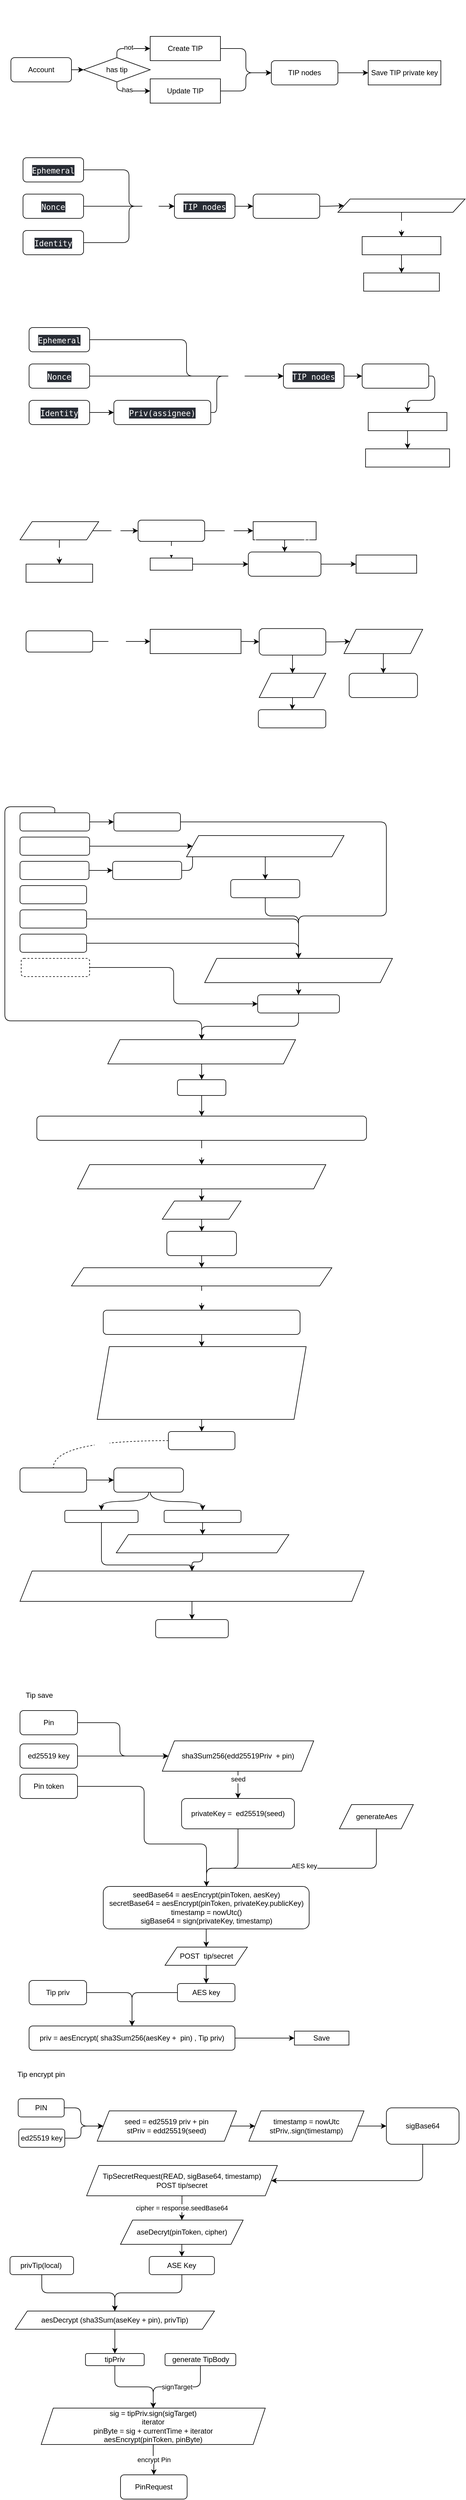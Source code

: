 <mxfile>
    <diagram id="bQjTlP890c97EMord8lK" name="Page-1">
        <mxGraphModel dx="1964" dy="1016" grid="1" gridSize="10" guides="1" tooltips="1" connect="1" arrows="1" fold="1" page="1" pageScale="1" pageWidth="827" pageHeight="1169" math="0" shadow="0">
            <root>
                <mxCell id="0"/>
                <mxCell id="1" parent="0"/>
                <mxCell id="85" value="&lt;pre style=&quot;background-color: rgb(40 , 44 , 52) ; font-family: &amp;#34;jetbrains mono&amp;#34; , monospace&quot;&gt;&lt;font style=&quot;font-size: 13px&quot;&gt;Ephemeral&lt;/font&gt;&lt;/pre&gt;" style="rounded=1;whiteSpace=wrap;html=1;fontSize=15;fontColor=#FFFFFF;" parent="1" vertex="1">
                    <mxGeometry x="60" y="580" width="100" height="40" as="geometry"/>
                </mxCell>
                <mxCell id="86" value="&lt;pre style=&quot;background-color: rgb(40 , 44 , 52) ; font-family: &amp;#34;jetbrains mono&amp;#34; , monospace&quot;&gt;&lt;font style=&quot;font-size: 13px&quot;&gt;Nonce&lt;/font&gt;&lt;/pre&gt;" style="rounded=1;whiteSpace=wrap;html=1;fontSize=15;fontColor=#FFFFFF;" parent="1" vertex="1">
                    <mxGeometry x="60" y="640" width="100" height="40" as="geometry"/>
                </mxCell>
                <mxCell id="107" style="edgeStyle=orthogonalEdgeStyle;html=1;entryX=0;entryY=0.5;entryDx=0;entryDy=0;fontSize=13;fontColor=#FFFFFF;" parent="1" source="87" target="104" edge="1">
                    <mxGeometry relative="1" as="geometry"/>
                </mxCell>
                <mxCell id="87" value="&lt;pre style=&quot;background-color: rgb(40 , 44 , 52) ; font-family: &amp;#34;jetbrains mono&amp;#34; , monospace&quot;&gt;&lt;font style=&quot;font-size: 13px&quot;&gt;Identity&lt;/font&gt;&lt;/pre&gt;" style="rounded=1;whiteSpace=wrap;html=1;fontSize=15;fontColor=#FFFFFF;" parent="1" vertex="1">
                    <mxGeometry x="60" y="700" width="100" height="40" as="geometry"/>
                </mxCell>
                <mxCell id="88" value="&lt;pre style=&quot;background-color: rgb(40 , 44 , 52) ; font-family: &amp;#34;jetbrains mono&amp;#34; , monospace&quot;&gt;&lt;span style=&quot;font-size: 13px&quot;&gt;TIP nodes&lt;/span&gt;&lt;/pre&gt;" style="rounded=1;whiteSpace=wrap;html=1;fontSize=15;fontColor=#FFFFFF;" parent="1" vertex="1">
                    <mxGeometry x="480" y="640" width="100" height="40" as="geometry"/>
                </mxCell>
                <mxCell id="89" style="edgeStyle=orthogonalEdgeStyle;html=1;entryX=0;entryY=0.5;entryDx=0;entryDy=0;fontSize=13;fontColor=#FFFFFF;" parent="1" source="85" target="88" edge="1">
                    <mxGeometry relative="1" as="geometry"/>
                </mxCell>
                <mxCell id="90" style="edgeStyle=orthogonalEdgeStyle;html=1;exitX=1;exitY=0.5;exitDx=0;exitDy=0;fontSize=13;fontColor=#FFFFFF;entryX=0;entryY=0.5;entryDx=0;entryDy=0;" parent="1" source="86" target="88" edge="1">
                    <mxGeometry relative="1" as="geometry">
                        <mxPoint x="190" y="410" as="targetPoint"/>
                    </mxGeometry>
                </mxCell>
                <mxCell id="93" value="Priv Key(TIP)" style="rounded=1;whiteSpace=wrap;html=1;fontSize=13;fontColor=#FFFFFF;" parent="1" vertex="1">
                    <mxGeometry x="610" y="640" width="110" height="40" as="geometry"/>
                </mxCell>
                <mxCell id="94" style="edgeStyle=orthogonalEdgeStyle;html=1;entryX=0;entryY=0.5;entryDx=0;entryDy=0;fontSize=13;fontColor=#FFFFFF;" parent="1" source="88" target="93" edge="1">
                    <mxGeometry relative="1" as="geometry"/>
                </mxCell>
                <mxCell id="96" style="edgeStyle=orthogonalEdgeStyle;html=1;exitX=1;exitY=0.5;exitDx=0;exitDy=0;fontSize=13;fontColor=#FFFFFF;" parent="1" source="93" target="97" edge="1">
                    <mxGeometry relative="1" as="geometry">
                        <mxPoint x="760" y="659.065" as="targetPoint"/>
                    </mxGeometry>
                </mxCell>
                <mxCell id="97" value="Save" style="rounded=0;whiteSpace=wrap;html=1;fontSize=13;fontColor=#FFFFFF;" parent="1" vertex="1">
                    <mxGeometry x="620" y="720" width="130" height="30" as="geometry"/>
                </mxCell>
                <mxCell id="100" value="Replace pin&amp;nbsp;" style="rounded=0;whiteSpace=wrap;html=1;fontSize=13;fontColor=#FFFFFF;" parent="1" vertex="1">
                    <mxGeometry x="615.63" y="780" width="138.75" height="30" as="geometry"/>
                </mxCell>
                <mxCell id="101" style="edgeStyle=orthogonalEdgeStyle;html=1;entryX=0.5;entryY=0;entryDx=0;entryDy=0;fontSize=13;fontColor=#FFFFFF;" parent="1" source="97" target="100" edge="1">
                    <mxGeometry relative="1" as="geometry"/>
                </mxCell>
                <mxCell id="3" value="&lt;p class=&quot;p1&quot; style=&quot;margin: 0px ; font-stretch: normal ; font-size: 14px ; line-height: normal ; font-family: &amp;#34;helvetica neue&amp;#34;&quot;&gt;&lt;b&gt;&lt;font color=&quot;#ffffff&quot;&gt;Outline&lt;/font&gt;&lt;/b&gt;&lt;/p&gt;" style="text;html=1;strokeColor=none;fillColor=none;align=center;verticalAlign=middle;whiteSpace=wrap;rounded=0;" parent="1" vertex="1">
                    <mxGeometry x="30" y="40" width="60" height="30" as="geometry"/>
                </mxCell>
                <mxCell id="26" value="" style="group" parent="1" vertex="1" connectable="0">
                    <mxGeometry x="30" y="100" width="710" height="110" as="geometry"/>
                </mxCell>
                <mxCell id="22" value="" style="group" parent="26" vertex="1" connectable="0">
                    <mxGeometry width="540" height="110" as="geometry"/>
                </mxCell>
                <mxCell id="5" value="has tip" style="rhombus;whiteSpace=wrap;html=1;" parent="22" vertex="1">
                    <mxGeometry x="120" y="35" width="110" height="40" as="geometry"/>
                </mxCell>
                <mxCell id="21" style="edgeStyle=orthogonalEdgeStyle;html=1;entryX=0;entryY=0.5;entryDx=0;entryDy=0;" parent="22" source="17" target="5" edge="1">
                    <mxGeometry relative="1" as="geometry"/>
                </mxCell>
                <mxCell id="17" value="Account" style="rounded=1;whiteSpace=wrap;html=1;" parent="22" vertex="1">
                    <mxGeometry y="35" width="100" height="40" as="geometry"/>
                </mxCell>
                <mxCell id="18" value="" style="group" parent="22" vertex="1" connectable="0">
                    <mxGeometry x="230" width="310" height="110" as="geometry"/>
                </mxCell>
                <mxCell id="6" value="Create TIP" style="rounded=0;whiteSpace=wrap;html=1;" parent="18" vertex="1">
                    <mxGeometry width="116" height="40" as="geometry"/>
                </mxCell>
                <mxCell id="19" value="" style="group" parent="18" vertex="1" connectable="0">
                    <mxGeometry y="40" width="310" height="70" as="geometry"/>
                </mxCell>
                <mxCell id="8" value="Update TIP" style="rounded=0;whiteSpace=wrap;html=1;" parent="19" vertex="1">
                    <mxGeometry y="30" width="116" height="40" as="geometry"/>
                </mxCell>
                <mxCell id="13" value="TIP nodes" style="rounded=1;whiteSpace=wrap;html=1;" parent="19" vertex="1">
                    <mxGeometry x="200" width="110" height="40" as="geometry"/>
                </mxCell>
                <mxCell id="14" style="edgeStyle=orthogonalEdgeStyle;html=1;exitX=1;exitY=0.5;exitDx=0;exitDy=0;entryX=0;entryY=0.5;entryDx=0;entryDy=0;" parent="19" source="8" target="13" edge="1">
                    <mxGeometry relative="1" as="geometry"/>
                </mxCell>
                <mxCell id="15" style="edgeStyle=orthogonalEdgeStyle;html=1;entryX=0;entryY=0.5;entryDx=0;entryDy=0;" parent="18" source="6" target="13" edge="1">
                    <mxGeometry relative="1" as="geometry"/>
                </mxCell>
                <mxCell id="9" style="edgeStyle=orthogonalEdgeStyle;html=1;exitX=0.5;exitY=0;exitDx=0;exitDy=0;entryX=0;entryY=0.5;entryDx=0;entryDy=0;" parent="22" source="5" target="6" edge="1">
                    <mxGeometry relative="1" as="geometry"/>
                </mxCell>
                <mxCell id="11" value="not" style="edgeLabel;html=1;align=center;verticalAlign=middle;resizable=0;points=[];" parent="9" vertex="1" connectable="0">
                    <mxGeometry x="-0.245" y="2" relative="1" as="geometry">
                        <mxPoint x="7" as="offset"/>
                    </mxGeometry>
                </mxCell>
                <mxCell id="10" style="edgeStyle=orthogonalEdgeStyle;html=1;exitX=0.5;exitY=1;exitDx=0;exitDy=0;entryX=0;entryY=0.5;entryDx=0;entryDy=0;" parent="22" source="5" target="8" edge="1">
                    <mxGeometry relative="1" as="geometry"/>
                </mxCell>
                <mxCell id="12" value="has" style="edgeLabel;html=1;align=center;verticalAlign=middle;resizable=0;points=[];" parent="10" vertex="1" connectable="0">
                    <mxGeometry x="-0.085" y="2" relative="1" as="geometry">
                        <mxPoint as="offset"/>
                    </mxGeometry>
                </mxCell>
                <mxCell id="24" value="Save TIP private key" style="rounded=0;whiteSpace=wrap;html=1;" parent="26" vertex="1">
                    <mxGeometry x="590" y="40" width="120" height="40" as="geometry"/>
                </mxCell>
                <mxCell id="25" style="edgeStyle=orthogonalEdgeStyle;html=1;exitX=1;exitY=0.5;exitDx=0;exitDy=0;entryX=0;entryY=0.5;entryDx=0;entryDy=0;" parent="26" source="13" target="24" edge="1">
                    <mxGeometry relative="1" as="geometry"/>
                </mxCell>
                <mxCell id="84" value="" style="group" parent="1" vertex="1" connectable="0">
                    <mxGeometry x="30" y="250" width="750" height="270" as="geometry"/>
                </mxCell>
                <mxCell id="28" value="&lt;p class=&quot;p1&quot; style=&quot;margin: 0px ; font-stretch: normal ; font-size: 14px ; line-height: normal ; font-family: &amp;#34;helvetica neue&amp;#34;&quot;&gt;&lt;b&gt;&lt;font color=&quot;#ffffff&quot;&gt;Create&lt;/font&gt;&lt;/b&gt;&lt;/p&gt;" style="text;html=1;strokeColor=none;fillColor=none;align=center;verticalAlign=middle;whiteSpace=wrap;rounded=0;" parent="84" vertex="1">
                    <mxGeometry width="60" height="30" as="geometry"/>
                </mxCell>
                <mxCell id="48" value="&lt;pre style=&quot;background-color: rgb(40 , 44 , 52) ; font-family: &amp;#34;jetbrains mono&amp;#34; , monospace&quot;&gt;&lt;font style=&quot;font-size: 13px&quot;&gt;Ephemeral&lt;/font&gt;&lt;/pre&gt;" style="rounded=1;whiteSpace=wrap;html=1;fontSize=15;fontColor=#FFFFFF;" parent="84" vertex="1">
                    <mxGeometry x="20" y="50" width="100" height="40" as="geometry"/>
                </mxCell>
                <mxCell id="49" value="&lt;pre style=&quot;background-color: rgb(40 , 44 , 52) ; font-family: &amp;#34;jetbrains mono&amp;#34; , monospace&quot;&gt;&lt;font style=&quot;font-size: 13px&quot;&gt;Nonce&lt;/font&gt;&lt;/pre&gt;" style="rounded=1;whiteSpace=wrap;html=1;fontSize=15;fontColor=#FFFFFF;" parent="84" vertex="1">
                    <mxGeometry x="20" y="110" width="100" height="40" as="geometry"/>
                </mxCell>
                <mxCell id="50" value="&lt;pre style=&quot;background-color: rgb(40 , 44 , 52) ; font-family: &amp;#34;jetbrains mono&amp;#34; , monospace&quot;&gt;&lt;font style=&quot;font-size: 13px&quot;&gt;Identity&lt;/font&gt;&lt;/pre&gt;" style="rounded=1;whiteSpace=wrap;html=1;fontSize=15;fontColor=#FFFFFF;" parent="84" vertex="1">
                    <mxGeometry x="20" y="170" width="100" height="40" as="geometry"/>
                </mxCell>
                <mxCell id="68" value="&lt;pre style=&quot;background-color: rgb(40 , 44 , 52) ; font-family: &amp;#34;jetbrains mono&amp;#34; , monospace&quot;&gt;&lt;span style=&quot;font-size: 13px&quot;&gt;TIP nodes&lt;/span&gt;&lt;/pre&gt;" style="rounded=1;whiteSpace=wrap;html=1;fontSize=15;fontColor=#FFFFFF;" parent="84" vertex="1">
                    <mxGeometry x="270" y="110" width="100" height="40" as="geometry"/>
                </mxCell>
                <mxCell id="69" style="edgeStyle=orthogonalEdgeStyle;html=1;entryX=0;entryY=0.5;entryDx=0;entryDy=0;fontSize=13;fontColor=#FFFFFF;" parent="84" source="48" target="68" edge="1">
                    <mxGeometry relative="1" as="geometry"/>
                </mxCell>
                <mxCell id="70" style="edgeStyle=orthogonalEdgeStyle;html=1;exitX=1;exitY=0.5;exitDx=0;exitDy=0;fontSize=13;fontColor=#FFFFFF;entryX=0;entryY=0.5;entryDx=0;entryDy=0;" parent="84" source="49" target="68" edge="1">
                    <mxGeometry relative="1" as="geometry">
                        <mxPoint x="180" y="130" as="targetPoint"/>
                    </mxGeometry>
                </mxCell>
                <mxCell id="71" style="edgeStyle=orthogonalEdgeStyle;html=1;exitX=1;exitY=0.5;exitDx=0;exitDy=0;entryX=0;entryY=0.5;entryDx=0;entryDy=0;fontSize=13;fontColor=#FFFFFF;" parent="84" source="50" target="68" edge="1">
                    <mxGeometry relative="1" as="geometry"/>
                </mxCell>
                <mxCell id="72" value="Sign" style="edgeLabel;html=1;align=center;verticalAlign=middle;resizable=0;points=[];fontSize=13;fontColor=#FFFFFF;" parent="71" vertex="1" connectable="0">
                    <mxGeometry x="0.55" y="1" relative="1" as="geometry">
                        <mxPoint x="7" as="offset"/>
                    </mxGeometry>
                </mxCell>
                <mxCell id="73" value="Priv Key(TIP)" style="rounded=1;whiteSpace=wrap;html=1;fontSize=13;fontColor=#FFFFFF;" parent="84" vertex="1">
                    <mxGeometry x="400" y="110" width="110" height="40" as="geometry"/>
                </mxCell>
                <mxCell id="74" style="edgeStyle=orthogonalEdgeStyle;html=1;entryX=0;entryY=0.5;entryDx=0;entryDy=0;fontSize=13;fontColor=#FFFFFF;" parent="84" source="68" target="73" edge="1">
                    <mxGeometry relative="1" as="geometry"/>
                </mxCell>
                <mxCell id="75" value="&lt;p class=&quot;p1&quot; style=&quot;margin: 0px ; font-stretch: normal ; font-size: 14px ; line-height: normal ; font-family: &amp;#34;helvetica neue&amp;#34;&quot;&gt;Compare with local&lt;/p&gt;" style="shape=parallelogram;perimeter=parallelogramPerimeter;whiteSpace=wrap;html=1;fixedSize=1;fontSize=13;fontColor=#FFFFFF;" parent="84" vertex="1">
                    <mxGeometry x="540" y="118.13" width="210" height="21.87" as="geometry"/>
                </mxCell>
                <mxCell id="76" style="edgeStyle=orthogonalEdgeStyle;html=1;exitX=1;exitY=0.5;exitDx=0;exitDy=0;entryX=0;entryY=0.5;entryDx=0;entryDy=0;fontSize=13;fontColor=#FFFFFF;" parent="84" source="73" target="75" edge="1">
                    <mxGeometry relative="1" as="geometry"/>
                </mxCell>
                <mxCell id="78" value="Save" style="rounded=0;whiteSpace=wrap;html=1;fontSize=13;fontColor=#FFFFFF;" parent="84" vertex="1">
                    <mxGeometry x="580" y="180" width="130" height="30" as="geometry"/>
                </mxCell>
                <mxCell id="80" style="edgeStyle=orthogonalEdgeStyle;html=1;entryX=0.5;entryY=0;entryDx=0;entryDy=0;fontSize=13;fontColor=#FFFFFF;" parent="84" source="75" target="78" edge="1">
                    <mxGeometry relative="1" as="geometry"/>
                </mxCell>
                <mxCell id="83" value="Same" style="edgeLabel;html=1;align=center;verticalAlign=middle;resizable=0;points=[];fontSize=13;fontColor=#FFFFFF;" parent="80" vertex="1" connectable="0">
                    <mxGeometry x="0.017" y="3" relative="1" as="geometry">
                        <mxPoint x="-3" as="offset"/>
                    </mxGeometry>
                </mxCell>
                <mxCell id="81" value="Replace old pin&amp;nbsp;" style="rounded=0;whiteSpace=wrap;html=1;fontSize=13;fontColor=#FFFFFF;" parent="84" vertex="1">
                    <mxGeometry x="582.5" y="240" width="125" height="30" as="geometry"/>
                </mxCell>
                <mxCell id="82" style="edgeStyle=orthogonalEdgeStyle;html=1;entryX=0.5;entryY=0;entryDx=0;entryDy=0;fontSize=13;fontColor=#FFFFFF;" parent="84" source="78" target="81" edge="1">
                    <mxGeometry relative="1" as="geometry"/>
                </mxCell>
                <mxCell id="102" value="&lt;p class=&quot;p1&quot; style=&quot;margin: 0px ; font-stretch: normal ; font-size: 14px ; line-height: normal ; font-family: &amp;#34;helvetica neue&amp;#34;&quot;&gt;&lt;b&gt;&lt;font color=&quot;#ffffff&quot;&gt;Update&lt;/font&gt;&lt;/b&gt;&lt;/p&gt;" style="text;html=1;strokeColor=none;fillColor=none;align=center;verticalAlign=middle;whiteSpace=wrap;rounded=0;" parent="1" vertex="1">
                    <mxGeometry x="30" y="520" width="60" height="30" as="geometry"/>
                </mxCell>
                <mxCell id="108" style="edgeStyle=orthogonalEdgeStyle;html=1;exitX=1;exitY=0.5;exitDx=0;exitDy=0;fontSize=13;fontColor=#FFFFFF;entryX=0;entryY=0.5;entryDx=0;entryDy=0;" parent="1" source="104" target="88" edge="1">
                    <mxGeometry relative="1" as="geometry">
                        <mxPoint x="376" y="720" as="sourcePoint"/>
                        <mxPoint x="480" y="670" as="targetPoint"/>
                        <Array as="points">
                            <mxPoint x="370" y="720"/>
                            <mxPoint x="370" y="660"/>
                        </Array>
                    </mxGeometry>
                </mxCell>
                <mxCell id="111" value="Sign" style="edgeLabel;html=1;align=center;verticalAlign=middle;resizable=0;points=[];fontSize=13;fontColor=#FFFFFF;" parent="108" vertex="1" connectable="0">
                    <mxGeometry x="0.009" y="-1" relative="1" as="geometry">
                        <mxPoint x="11" y="-2" as="offset"/>
                    </mxGeometry>
                </mxCell>
                <mxCell id="104" value="&lt;pre style=&quot;background-color: rgb(40 , 44 , 52) ; font-family: &amp;#34;jetbrains mono&amp;#34; , monospace&quot;&gt;&lt;font style=&quot;font-size: 13px&quot;&gt;Priv(assignee)&lt;/font&gt;&lt;/pre&gt;" style="rounded=1;whiteSpace=wrap;html=1;fontSize=15;fontColor=#FFFFFF;" parent="1" vertex="1">
                    <mxGeometry x="200" y="700" width="160" height="40" as="geometry"/>
                </mxCell>
                <mxCell id="115" value="&lt;p class=&quot;p1&quot; style=&quot;margin: 0px ; font-stretch: normal ; font-size: 14px ; line-height: normal ; font-family: &amp;#34;helvetica neue&amp;#34;&quot;&gt;&lt;b&gt;&lt;font color=&quot;#ffffff&quot;&gt;Ephemeral&lt;/font&gt;&lt;/b&gt;&lt;/p&gt;" style="text;html=1;strokeColor=none;fillColor=none;align=center;verticalAlign=middle;whiteSpace=wrap;rounded=0;" parent="1" vertex="1">
                    <mxGeometry x="30" y="830" width="60" height="30" as="geometry"/>
                </mxCell>
                <mxCell id="135" value="&lt;p class=&quot;p1&quot; style=&quot;margin: 0px ; font-stretch: normal ; font-size: 14px ; line-height: normal ; font-family: &amp;#34;helvetica neue&amp;#34;&quot;&gt;&lt;b&gt;&lt;font color=&quot;#ffffff&quot;&gt;Identity&lt;/font&gt;&lt;/b&gt;&lt;/p&gt;" style="text;html=1;strokeColor=none;fillColor=none;align=center;verticalAlign=middle;whiteSpace=wrap;rounded=0;" parent="1" vertex="1">
                    <mxGeometry x="30" y="1030" width="60" height="30" as="geometry"/>
                </mxCell>
                <mxCell id="138" style="edgeStyle=orthogonalEdgeStyle;html=1;exitX=1;exitY=0.5;exitDx=0;exitDy=0;fontSize=13;fontColor=#FFFFFF;entryX=0;entryY=0.5;entryDx=0;entryDy=0;" parent="1" source="136" target="140" edge="1">
                    <mxGeometry relative="1" as="geometry">
                        <mxPoint x="230" y="1098" as="targetPoint"/>
                        <Array as="points">
                            <mxPoint x="250" y="1098"/>
                        </Array>
                    </mxGeometry>
                </mxCell>
                <mxCell id="141" value="seed" style="edgeLabel;html=1;align=center;verticalAlign=middle;resizable=0;points=[];fontSize=13;fontColor=#FFFFFF;" parent="138" vertex="1" connectable="0">
                    <mxGeometry x="-0.155" y="-3" relative="1" as="geometry">
                        <mxPoint as="offset"/>
                    </mxGeometry>
                </mxCell>
                <mxCell id="136" value="GET tip/identity" style="rounded=1;whiteSpace=wrap;html=1;fontSize=13;fontColor=#FFFFFF;" parent="1" vertex="1">
                    <mxGeometry x="55" y="1080" width="110" height="35" as="geometry"/>
                </mxCell>
                <mxCell id="137" value="" style="group" parent="1" vertex="1" connectable="0">
                    <mxGeometry x="45" y="897.5" width="655" height="102.5" as="geometry"/>
                </mxCell>
                <mxCell id="116" value="read local" style="shape=parallelogram;perimeter=parallelogramPerimeter;whiteSpace=wrap;html=1;fixedSize=1;fontSize=13;fontColor=#FFFFFF;" parent="137" vertex="1">
                    <mxGeometry y="2.5" width="130" height="30" as="geometry"/>
                </mxCell>
                <mxCell id="118" value="return" style="rounded=0;whiteSpace=wrap;html=1;fontSize=13;fontColor=#FFFFFF;" parent="137" vertex="1">
                    <mxGeometry x="10" y="72.5" width="110" height="30" as="geometry"/>
                </mxCell>
                <mxCell id="117" value="has" style="edgeStyle=orthogonalEdgeStyle;html=1;exitX=0.5;exitY=1;exitDx=0;exitDy=0;fontSize=13;fontColor=#FFFFFF;entryX=0.5;entryY=0;entryDx=0;entryDy=0;" parent="137" source="116" target="118" edge="1">
                    <mxGeometry relative="1" as="geometry">
                        <mxPoint x="65" y="62.5" as="targetPoint"/>
                        <Array as="points">
                            <mxPoint x="65" y="52.5"/>
                            <mxPoint x="65" y="52.5"/>
                        </Array>
                    </mxGeometry>
                </mxCell>
                <mxCell id="120" value="GET tip/epgermerals" style="rounded=1;whiteSpace=wrap;html=1;fontSize=13;fontColor=#FFFFFF;" parent="137" vertex="1">
                    <mxGeometry x="195" width="110" height="35" as="geometry"/>
                </mxCell>
                <mxCell id="119" value="no" style="edgeStyle=orthogonalEdgeStyle;html=1;exitX=1;exitY=0.5;exitDx=0;exitDy=0;fontSize=13;fontColor=#FFFFFF;entryX=0;entryY=0.5;entryDx=0;entryDy=0;" parent="137" source="116" target="120" edge="1">
                    <mxGeometry relative="1" as="geometry">
                        <mxPoint x="175" y="17.5" as="targetPoint"/>
                    </mxGeometry>
                </mxCell>
                <mxCell id="122" value="first" style="rounded=0;whiteSpace=wrap;html=1;fontSize=13;fontColor=#FFFFFF;" parent="137" vertex="1">
                    <mxGeometry x="215" y="62.5" width="70" height="20" as="geometry"/>
                </mxCell>
                <mxCell id="123" value="has" style="edgeStyle=orthogonalEdgeStyle;html=1;exitX=0.5;exitY=1;exitDx=0;exitDy=0;entryX=0.5;entryY=0;entryDx=0;entryDy=0;fontSize=13;fontColor=#FFFFFF;" parent="137" source="120" target="122" edge="1">
                    <mxGeometry relative="1" as="geometry"/>
                </mxCell>
                <mxCell id="124" value="POST&lt;br&gt;tip/ephemeral" style="rounded=1;whiteSpace=wrap;html=1;fontSize=13;fontColor=#FFFFFF;" parent="137" vertex="1">
                    <mxGeometry x="377" y="52.5" width="120" height="40" as="geometry"/>
                </mxCell>
                <mxCell id="127" style="edgeStyle=orthogonalEdgeStyle;html=1;fontSize=13;fontColor=#FFFFFF;" parent="137" source="122" target="124" edge="1">
                    <mxGeometry relative="1" as="geometry"/>
                </mxCell>
                <mxCell id="130" style="edgeStyle=orthogonalEdgeStyle;html=1;entryX=0.5;entryY=0;entryDx=0;entryDy=0;fontSize=13;fontColor=#FFFFFF;" parent="137" source="129" target="124" edge="1">
                    <mxGeometry relative="1" as="geometry"/>
                </mxCell>
                <mxCell id="129" value="random 32 bytes&lt;br&gt;pin token encrypt" style="rounded=0;whiteSpace=wrap;html=1;fontSize=13;fontColor=#FFFFFF;" parent="137" vertex="1">
                    <mxGeometry x="385" y="2.5" width="104" height="30" as="geometry"/>
                </mxCell>
                <mxCell id="128" value="no" style="edgeStyle=orthogonalEdgeStyle;html=1;fontSize=13;fontColor=#FFFFFF;entryX=0;entryY=0.5;entryDx=0;entryDy=0;" parent="137" source="120" target="129" edge="1">
                    <mxGeometry relative="1" as="geometry">
                        <mxPoint x="365" y="17.5" as="targetPoint"/>
                    </mxGeometry>
                </mxCell>
                <mxCell id="132" value="Save" style="rounded=0;whiteSpace=wrap;html=1;fontSize=13;fontColor=#FFFFFF;" parent="137" vertex="1">
                    <mxGeometry x="555" y="57.5" width="100" height="30" as="geometry"/>
                </mxCell>
                <mxCell id="131" style="edgeStyle=orthogonalEdgeStyle;html=1;fontSize=13;fontColor=#FFFFFF;entryX=0;entryY=0.5;entryDx=0;entryDy=0;" parent="137" source="124" target="132" edge="1">
                    <mxGeometry relative="1" as="geometry">
                        <mxPoint x="545" y="72.5" as="targetPoint"/>
                    </mxGeometry>
                </mxCell>
                <mxCell id="143" style="edgeStyle=orthogonalEdgeStyle;html=1;fontSize=13;fontColor=#FFFFFF;entryX=0;entryY=0.5;entryDx=0;entryDy=0;" parent="1" source="140" target="144" edge="1">
                    <mxGeometry relative="1" as="geometry">
                        <mxPoint x="430" y="1097.5" as="targetPoint"/>
                    </mxGeometry>
                </mxCell>
                <mxCell id="140" value="PIN token ase decrypt" style="whiteSpace=wrap;html=1;fontSize=13;fontColor=#FFFFFF;" parent="1" vertex="1">
                    <mxGeometry x="260" y="1077.5" width="150" height="40" as="geometry"/>
                </mxCell>
                <mxCell id="147" style="edgeStyle=orthogonalEdgeStyle;html=1;entryX=0;entryY=0.5;entryDx=0;entryDy=0;fontSize=13;fontColor=#FFFFFF;" parent="1" source="144" target="146" edge="1">
                    <mxGeometry relative="1" as="geometry"/>
                </mxCell>
                <mxCell id="152" style="edgeStyle=orthogonalEdgeStyle;html=1;entryX=0.5;entryY=0;entryDx=0;entryDy=0;fontSize=13;fontColor=#FFFFFF;" parent="1" source="144" target="151" edge="1">
                    <mxGeometry relative="1" as="geometry"/>
                </mxCell>
                <mxCell id="144" value="identity plain" style="rounded=1;whiteSpace=wrap;html=1;fontSize=13;fontColor=#FFFFFF;" parent="1" vertex="1">
                    <mxGeometry x="440" y="1076.25" width="110" height="43.75" as="geometry"/>
                </mxCell>
                <mxCell id="150" style="edgeStyle=orthogonalEdgeStyle;html=1;fontSize=13;fontColor=#FFFFFF;" parent="1" source="146" target="149" edge="1">
                    <mxGeometry relative="1" as="geometry"/>
                </mxCell>
                <mxCell id="146" value="argon2 Hash&amp;nbsp;&lt;br&gt;with pin" style="shape=parallelogram;perimeter=parallelogramPerimeter;whiteSpace=wrap;html=1;fixedSize=1;fontSize=13;fontColor=#FFFFFF;" parent="1" vertex="1">
                    <mxGeometry x="580" y="1077.5" width="130" height="40" as="geometry"/>
                </mxCell>
                <mxCell id="149" value="Identity Priv" style="rounded=1;whiteSpace=wrap;html=1;fontSize=13;fontColor=#FFFFFF;" parent="1" vertex="1">
                    <mxGeometry x="588.59" y="1150" width="112.81" height="40" as="geometry"/>
                </mxCell>
                <mxCell id="154" style="edgeStyle=orthogonalEdgeStyle;html=1;exitX=0.5;exitY=1;exitDx=0;exitDy=0;entryX=0.5;entryY=0;entryDx=0;entryDy=0;fontSize=13;fontColor=#FFFFFF;" parent="1" source="151" target="153" edge="1">
                    <mxGeometry relative="1" as="geometry"/>
                </mxCell>
                <mxCell id="151" value="sha3sum256" style="shape=parallelogram;perimeter=parallelogramPerimeter;whiteSpace=wrap;html=1;fixedSize=1;fontSize=13;fontColor=#FFFFFF;" parent="1" vertex="1">
                    <mxGeometry x="440" y="1150" width="110" height="40" as="geometry"/>
                </mxCell>
                <mxCell id="153" value="Watcher" style="rounded=1;whiteSpace=wrap;html=1;fontSize=13;fontColor=#FFFFFF;" parent="1" vertex="1">
                    <mxGeometry x="438.59" y="1210" width="111.41" height="30" as="geometry"/>
                </mxCell>
                <mxCell id="155" value="&lt;p class=&quot;p1&quot; style=&quot;margin: 0px ; font-stretch: normal ; font-size: 14px ; line-height: normal ; font-family: &amp;#34;helvetica neue&amp;#34;&quot;&gt;&lt;b&gt;&lt;font color=&quot;#ffffff&quot;&gt;Node sign&lt;/font&gt;&lt;/b&gt;&lt;/p&gt;" style="text;html=1;strokeColor=none;fillColor=none;align=center;verticalAlign=middle;whiteSpace=wrap;rounded=0;" parent="1" vertex="1">
                    <mxGeometry x="30" y="1270" width="100" height="40" as="geometry"/>
                </mxCell>
                <mxCell id="162" style="edgeStyle=orthogonalEdgeStyle;html=1;fontSize=13;fontColor=#FFFFFF;" parent="1" source="156" target="161" edge="1">
                    <mxGeometry relative="1" as="geometry"/>
                </mxCell>
                <mxCell id="184" style="edgeStyle=orthogonalEdgeStyle;html=1;exitX=0.5;exitY=0;exitDx=0;exitDy=0;entryX=0.5;entryY=0;entryDx=0;entryDy=0;fontSize=13;fontColor=#FFFFFF;" parent="1" source="156" target="185" edge="1">
                    <mxGeometry relative="1" as="geometry">
                        <Array as="points">
                            <mxPoint x="103" y="1370"/>
                            <mxPoint x="20" y="1370"/>
                            <mxPoint x="20" y="1723"/>
                            <mxPoint x="345" y="1723"/>
                        </Array>
                    </mxGeometry>
                </mxCell>
                <mxCell id="156" value="identity Priv" style="rounded=1;whiteSpace=wrap;html=1;fontSize=13;fontColor=#FFFFFF;" parent="1" vertex="1">
                    <mxGeometry x="45" y="1380" width="115" height="30" as="geometry"/>
                </mxCell>
                <mxCell id="170" style="edgeStyle=orthogonalEdgeStyle;html=1;exitX=1;exitY=0.5;exitDx=0;exitDy=0;fontSize=13;fontColor=#FFFFFF;entryX=0;entryY=0.5;entryDx=0;entryDy=0;" parent="1" source="157" target="172" edge="1">
                    <mxGeometry relative="1" as="geometry">
                        <mxPoint x="330" y="1435" as="targetPoint"/>
                    </mxGeometry>
                </mxCell>
                <mxCell id="157" value="ephemeral" style="rounded=1;whiteSpace=wrap;html=1;fontSize=13;fontColor=#FFFFFF;" parent="1" vertex="1">
                    <mxGeometry x="45" y="1420" width="115" height="30" as="geometry"/>
                </mxCell>
                <mxCell id="158" value="watcher" style="rounded=1;whiteSpace=wrap;html=1;fontSize=13;fontColor=#FFFFFF;" parent="1" vertex="1">
                    <mxGeometry x="45" y="1500" width="110" height="30" as="geometry"/>
                </mxCell>
                <mxCell id="179" style="edgeStyle=orthogonalEdgeStyle;html=1;exitX=1;exitY=0.5;exitDx=0;exitDy=0;fontSize=13;fontColor=#FFFFFF;entryX=0.5;entryY=0;entryDx=0;entryDy=0;" parent="1" source="159" target="177" edge="1">
                    <mxGeometry relative="1" as="geometry">
                        <mxPoint x="500" y="1580" as="targetPoint"/>
                    </mxGeometry>
                </mxCell>
                <mxCell id="159" value="nonce" style="rounded=1;whiteSpace=wrap;html=1;fontSize=13;fontColor=#FFFFFF;" parent="1" vertex="1">
                    <mxGeometry x="45" y="1540" width="110" height="30" as="geometry"/>
                </mxCell>
                <mxCell id="180" style="edgeStyle=orthogonalEdgeStyle;html=1;entryX=0.5;entryY=0;entryDx=0;entryDy=0;fontSize=13;fontColor=#FFFFFF;" parent="1" source="160" target="177" edge="1">
                    <mxGeometry relative="1" as="geometry"/>
                </mxCell>
                <mxCell id="160" value="grace" style="rounded=1;whiteSpace=wrap;html=1;fontSize=13;fontColor=#FFFFFF;" parent="1" vertex="1">
                    <mxGeometry x="45" y="1580" width="110" height="30" as="geometry"/>
                </mxCell>
                <mxCell id="176" style="edgeStyle=orthogonalEdgeStyle;html=1;exitX=1;exitY=0.5;exitDx=0;exitDy=0;fontSize=13;fontColor=#FFFFFF;entryX=0.5;entryY=0;entryDx=0;entryDy=0;" parent="1" source="161" target="177" edge="1">
                    <mxGeometry relative="1" as="geometry">
                        <mxPoint x="630" y="1570" as="targetPoint"/>
                        <Array as="points">
                            <mxPoint x="650" y="1395"/>
                            <mxPoint x="650" y="1550"/>
                            <mxPoint x="505" y="1550"/>
                        </Array>
                    </mxGeometry>
                </mxCell>
                <mxCell id="161" value="identity Pub key" style="rounded=1;whiteSpace=wrap;html=1;fontSize=13;fontColor=#FFFFFF;" parent="1" vertex="1">
                    <mxGeometry x="200" y="1380" width="110" height="30" as="geometry"/>
                </mxCell>
                <mxCell id="168" style="edgeStyle=orthogonalEdgeStyle;html=1;entryX=0;entryY=0.5;entryDx=0;entryDy=0;fontSize=13;fontColor=#FFFFFF;" parent="1" source="163" target="167" edge="1">
                    <mxGeometry relative="1" as="geometry"/>
                </mxCell>
                <mxCell id="163" value="node" style="rounded=1;whiteSpace=wrap;html=1;fontSize=13;fontColor=#FFFFFF;" parent="1" vertex="1">
                    <mxGeometry x="45" y="1460" width="114" height="30" as="geometry"/>
                </mxCell>
                <mxCell id="173" style="edgeStyle=orthogonalEdgeStyle;html=1;exitX=1;exitY=0.5;exitDx=0;exitDy=0;entryX=0;entryY=0.5;entryDx=0;entryDy=0;fontSize=13;fontColor=#FFFFFF;" parent="1" source="167" target="172" edge="1">
                    <mxGeometry relative="1" as="geometry"/>
                </mxCell>
                <mxCell id="167" value="identity(byte array)" style="rounded=1;whiteSpace=wrap;html=1;fontSize=13;fontColor=#FFFFFF;" parent="1" vertex="1">
                    <mxGeometry x="198" y="1460" width="114" height="30" as="geometry"/>
                </mxCell>
                <mxCell id="175" style="edgeStyle=orthogonalEdgeStyle;html=1;fontSize=13;fontColor=#FFFFFF;" parent="1" source="172" target="174" edge="1">
                    <mxGeometry relative="1" as="geometry"/>
                </mxCell>
                <mxCell id="172" value="sha3Sum256(ephemeral+node identity)" style="shape=parallelogram;perimeter=parallelogramPerimeter;whiteSpace=wrap;html=1;fixedSize=1;fontSize=13;fontColor=#FFFFFF;" parent="1" vertex="1">
                    <mxGeometry x="320.0" y="1417.5" width="260" height="35" as="geometry"/>
                </mxCell>
                <mxCell id="178" style="edgeStyle=orthogonalEdgeStyle;html=1;exitX=0.5;exitY=1;exitDx=0;exitDy=0;entryX=0.5;entryY=0;entryDx=0;entryDy=0;fontSize=13;fontColor=#FFFFFF;" parent="1" source="174" target="177" edge="1">
                    <mxGeometry relative="1" as="geometry">
                        <Array as="points">
                            <mxPoint x="450" y="1550"/>
                            <mxPoint x="505" y="1550"/>
                        </Array>
                    </mxGeometry>
                </mxCell>
                <mxCell id="174" value="esum" style="rounded=1;whiteSpace=wrap;html=1;fontSize=13;fontColor=#FFFFFF;" parent="1" vertex="1">
                    <mxGeometry x="393" y="1490" width="114" height="30" as="geometry"/>
                </mxCell>
                <mxCell id="181" style="edgeStyle=orthogonalEdgeStyle;html=1;exitX=0.5;exitY=1;exitDx=0;exitDy=0;fontSize=13;fontColor=#FFFFFF;entryX=0.5;entryY=0;entryDx=0;entryDy=0;" parent="1" source="177" target="182" edge="1">
                    <mxGeometry relative="1" as="geometry">
                        <mxPoint x="505" y="1690" as="targetPoint"/>
                    </mxGeometry>
                </mxCell>
                <mxCell id="177" value="identity Pub key + esum + nonce + grace" style="shape=parallelogram;perimeter=parallelogramPerimeter;whiteSpace=wrap;html=1;fixedSize=1;fontSize=13;fontColor=#FFFFFF;" parent="1" vertex="1">
                    <mxGeometry x="350" y="1620" width="310" height="40" as="geometry"/>
                </mxCell>
                <mxCell id="186" style="edgeStyle=orthogonalEdgeStyle;html=1;exitX=0.5;exitY=1;exitDx=0;exitDy=0;entryX=0.5;entryY=0;entryDx=0;entryDy=0;fontSize=13;fontColor=#FFFFFF;" parent="1" source="182" target="185" edge="1">
                    <mxGeometry relative="1" as="geometry"/>
                </mxCell>
                <mxCell id="182" value="msg + assignee" style="rounded=1;whiteSpace=wrap;html=1;fontSize=13;fontColor=#FFFFFF;" parent="1" vertex="1">
                    <mxGeometry x="437.5" y="1680" width="135" height="30" as="geometry"/>
                </mxCell>
                <mxCell id="189" style="edgeStyle=orthogonalEdgeStyle;html=1;exitX=0.5;exitY=1;exitDx=0;exitDy=0;entryX=0.5;entryY=0;entryDx=0;entryDy=0;fontSize=13;fontColor=#FFFFFF;" parent="1" source="185" target="187" edge="1">
                    <mxGeometry relative="1" as="geometry"/>
                </mxCell>
                <mxCell id="185" value="identity Priv key sign(msg)" style="shape=parallelogram;perimeter=parallelogramPerimeter;whiteSpace=wrap;html=1;fixedSize=1;fontSize=13;fontColor=#FFFFFF;" parent="1" vertex="1">
                    <mxGeometry x="190" y="1754" width="310" height="40" as="geometry"/>
                </mxCell>
                <mxCell id="194" style="edgeStyle=orthogonalEdgeStyle;html=1;exitX=0.5;exitY=1;exitDx=0;exitDy=0;entryX=0.5;entryY=0;entryDx=0;entryDy=0;fontSize=13;fontColor=#FFFFFF;" parent="1" source="187" target="190" edge="1">
                    <mxGeometry relative="1" as="geometry"/>
                </mxCell>
                <mxCell id="187" value="sig" style="rounded=1;whiteSpace=wrap;html=1;fontSize=13;fontColor=#FFFFFF;" parent="1" vertex="1">
                    <mxGeometry x="305" y="1820" width="80" height="26" as="geometry"/>
                </mxCell>
                <mxCell id="198" value="SignJson" style="html=1;exitX=0.5;exitY=1;exitDx=0;exitDy=0;entryX=0.5;entryY=0;entryDx=0;entryDy=0;fontSize=13;fontColor=#FFFFFF;" parent="1" source="190" target="197" edge="1">
                    <mxGeometry relative="1" as="geometry"/>
                </mxCell>
                <mxCell id="190" value="TipSignData(identity = identity Pub key,assignee = assignee?.toHex(),ephemeral = esum.toHex(),watcher = watcherHex,nonce = nonce,grace = grace).toJson" style="rounded=1;whiteSpace=wrap;html=1;fontSize=13;fontColor=#FFFFFF;" parent="1" vertex="1">
                    <mxGeometry x="72.81" y="1880" width="544.37" height="40" as="geometry"/>
                </mxCell>
                <mxCell id="193" style="edgeStyle=orthogonalEdgeStyle;html=1;entryX=0;entryY=0.5;entryDx=0;entryDy=0;fontSize=13;fontColor=#FFFFFF;" parent="1" source="192" target="182" edge="1">
                    <mxGeometry relative="1" as="geometry"/>
                </mxCell>
                <mxCell id="192" value="assignee(optional)" style="rounded=1;whiteSpace=wrap;html=1;fontSize=13;fontColor=#FFFFFF;dashed=1;" parent="1" vertex="1">
                    <mxGeometry x="47" y="1620" width="113" height="30" as="geometry"/>
                </mxCell>
                <mxCell id="200" style="edgeStyle=none;html=1;exitX=0.5;exitY=1;exitDx=0;exitDy=0;entryX=0.5;entryY=0;entryDx=0;entryDy=0;fontSize=13;fontColor=#FFFFFF;" parent="1" source="197" target="199" edge="1">
                    <mxGeometry relative="1" as="geometry"/>
                </mxCell>
                <mxCell id="197" value="Crypto.encrypt(node pubkey, identity Priv, SignJson)" style="shape=parallelogram;perimeter=parallelogramPerimeter;whiteSpace=wrap;html=1;fixedSize=1;fontSize=13;fontColor=#FFFFFF;" parent="1" vertex="1">
                    <mxGeometry x="139.99" y="1960" width="410.01" height="40" as="geometry"/>
                </mxCell>
                <mxCell id="202" style="edgeStyle=orthogonalEdgeStyle;html=1;exitX=0.5;exitY=1;exitDx=0;exitDy=0;fontSize=13;fontColor=#FFFFFF;" parent="1" source="199" target="201" edge="1">
                    <mxGeometry relative="1" as="geometry"/>
                </mxCell>
                <mxCell id="199" value="POST node api&amp;nbsp;" style="shape=parallelogram;perimeter=parallelogramPerimeter;whiteSpace=wrap;html=1;fixedSize=1;fontSize=13;fontColor=#FFFFFF;" parent="1" vertex="1">
                    <mxGeometry x="280" y="2020" width="130" height="30" as="geometry"/>
                </mxCell>
                <mxCell id="207" style="edgeStyle=orthogonalEdgeStyle;html=1;exitX=0.5;exitY=1;exitDx=0;exitDy=0;entryX=0.5;entryY=0;entryDx=0;entryDy=0;fontSize=13;fontColor=#FFFFFF;" parent="1" source="201" target="206" edge="1">
                    <mxGeometry relative="1" as="geometry"/>
                </mxCell>
                <mxCell id="201" value="Sign response" style="rounded=1;whiteSpace=wrap;html=1;fontSize=13;fontColor=#FFFFFF;" parent="1" vertex="1">
                    <mxGeometry x="287.49" y="2070" width="115" height="40" as="geometry"/>
                </mxCell>
                <mxCell id="209" style="edgeStyle=orthogonalEdgeStyle;html=1;exitX=0.5;exitY=1;exitDx=0;exitDy=0;fontSize=13;fontColor=#FFFFFF;" parent="1" source="206" target="208" edge="1">
                    <mxGeometry relative="1" as="geometry"/>
                </mxCell>
                <mxCell id="210" value="&lt;p class=&quot;p1&quot; style=&quot;margin: 0px ; font-stretch: normal ; font-size: 14px ; line-height: normal ; font-family: &amp;#34;helvetica neue&amp;#34;&quot;&gt;Success&lt;/p&gt;" style="edgeLabel;html=1;align=center;verticalAlign=middle;resizable=0;points=[];fontSize=13;fontColor=#FFFFFF;" parent="209" vertex="1" connectable="0">
                    <mxGeometry x="-0.144" y="3" relative="1" as="geometry">
                        <mxPoint as="offset"/>
                    </mxGeometry>
                </mxCell>
                <mxCell id="206" value="&lt;span&gt;node public key verify(response.data, response.signature)&lt;/span&gt;" style="shape=parallelogram;perimeter=parallelogramPerimeter;whiteSpace=wrap;html=1;fixedSize=1;fontSize=13;fontColor=#FFFFFF;" parent="1" vertex="1">
                    <mxGeometry x="129.99" y="2130" width="430" height="30" as="geometry"/>
                </mxCell>
                <mxCell id="211" style="edgeStyle=orthogonalEdgeStyle;html=1;exitX=0.5;exitY=1;exitDx=0;exitDy=0;fontSize=13;fontColor=#FFFFFF;" parent="1" source="208" target="212" edge="1">
                    <mxGeometry relative="1" as="geometry">
                        <mxPoint x="345" y="2270" as="targetPoint"/>
                    </mxGeometry>
                </mxCell>
                <mxCell id="208" value="Crypto.decrypt(node pub,identity Priv,response.cipher)" style="rounded=1;whiteSpace=wrap;html=1;fontSize=13;fontColor=#FFFFFF;" parent="1" vertex="1">
                    <mxGeometry x="182.5" y="2200" width="325" height="40" as="geometry"/>
                </mxCell>
                <mxCell id="215" style="edgeStyle=orthogonalEdgeStyle;html=1;exitX=0.5;exitY=1;exitDx=0;exitDy=0;entryX=0.5;entryY=0;entryDx=0;entryDy=0;fontSize=13;fontColor=#FFFFFF;" parent="1" source="212" target="214" edge="1">
                    <mxGeometry relative="1" as="geometry"/>
                </mxCell>
                <mxCell id="212" value="&lt;div&gt;&amp;nbsp; nonce = plain.sub(0,7)&lt;/div&gt;&lt;div&gt;&amp;nbsp; &amp;nbsp; &amp;nbsp; &amp;nbsp; partial = plain.sub(8,73)&lt;/div&gt;&lt;div&gt;&amp;nbsp; &amp;nbsp; &amp;nbsp; &amp;nbsp; assignor = plain.sub(74,201)&lt;/div&gt;&lt;div&gt;&amp;nbsp; &amp;nbsp; &amp;nbsp; &amp;nbsp; timeBytes = plain.sub(201,208)&lt;/div&gt;&lt;div&gt;&amp;nbsp; &amp;nbsp; &amp;nbsp; &amp;nbsp; counterBytes = plain.sub(209,216)&lt;/div&gt;&lt;div&gt;&amp;nbsp; &amp;nbsp; &amp;nbsp; &amp;nbsp; counter = (timeBytes + counterBytes).toLong()&lt;/div&gt;" style="shape=parallelogram;perimeter=parallelogramPerimeter;whiteSpace=wrap;html=1;fixedSize=1;fontSize=13;fontColor=#FFFFFF;" parent="1" vertex="1">
                    <mxGeometry x="172.49" y="2260" width="345.01" height="120" as="geometry"/>
                </mxCell>
                <mxCell id="219" style="edgeStyle=orthogonalEdgeStyle;curved=1;html=1;fontSize=13;fontColor=#FFFFFF;dashed=1;endArrow=none;endFill=0;" parent="1" source="214" target="216" edge="1">
                    <mxGeometry relative="1" as="geometry"/>
                </mxCell>
                <mxCell id="220" value="loop" style="edgeLabel;html=1;align=center;verticalAlign=middle;resizable=0;points=[];fontSize=13;fontColor=#FFFFFF;" parent="219" vertex="1" connectable="0">
                    <mxGeometry x="-0.065" y="8" relative="1" as="geometry">
                        <mxPoint as="offset"/>
                    </mxGeometry>
                </mxCell>
                <mxCell id="214" value="SignData" style="rounded=1;whiteSpace=wrap;html=1;fontSize=13;fontColor=#FFFFFF;" parent="1" vertex="1">
                    <mxGeometry x="290" y="2400" width="110" height="30" as="geometry"/>
                </mxCell>
                <mxCell id="221" style="edgeStyle=orthogonalEdgeStyle;curved=1;html=1;fontSize=13;fontColor=#FFFFFF;endArrow=classic;endFill=1;entryX=0;entryY=0.5;entryDx=0;entryDy=0;" parent="1" source="216" target="222" edge="1">
                    <mxGeometry relative="1" as="geometry">
                        <mxPoint x="310" y="2480" as="targetPoint"/>
                    </mxGeometry>
                </mxCell>
                <mxCell id="216" value="All Node sign" style="rounded=1;whiteSpace=wrap;html=1;fontSize=13;fontColor=#FFFFFF;" parent="1" vertex="1">
                    <mxGeometry x="45" y="2460" width="110" height="40" as="geometry"/>
                </mxCell>
                <mxCell id="226" style="edgeStyle=orthogonalEdgeStyle;curved=1;html=1;exitX=0.5;exitY=1;exitDx=0;exitDy=0;entryX=0.5;entryY=0;entryDx=0;entryDy=0;fontSize=13;fontColor=#FFFFFF;endArrow=classic;endFill=1;" parent="1" source="222" target="224" edge="1">
                    <mxGeometry relative="1" as="geometry"/>
                </mxCell>
                <mxCell id="222" value="List&amp;lt;SignData&amp;gt;" style="rounded=1;whiteSpace=wrap;html=1;fontSize=13;fontColor=#FFFFFF;" parent="1" vertex="1">
                    <mxGeometry x="200" y="2460" width="115" height="40" as="geometry"/>
                </mxCell>
                <mxCell id="241" style="edgeStyle=orthogonalEdgeStyle;html=1;exitX=0.5;exitY=1;exitDx=0;exitDy=0;fontSize=13;fontColor=#FFFFFF;startArrow=none;startFill=0;endArrow=classic;endFill=1;" parent="1" source="224" target="240" edge="1">
                    <mxGeometry relative="1" as="geometry">
                        <Array as="points">
                            <mxPoint x="180" y="2620"/>
                            <mxPoint x="329" y="2620"/>
                        </Array>
                    </mxGeometry>
                </mxCell>
                <mxCell id="224" value="assignor" style="rounded=1;whiteSpace=wrap;html=1;fontSize=13;fontColor=#FFFFFF;" parent="1" vertex="1">
                    <mxGeometry x="119" y="2530" width="121" height="20" as="geometry"/>
                </mxCell>
                <mxCell id="227" style="edgeStyle=orthogonalEdgeStyle;curved=1;html=1;exitX=0.5;exitY=0;exitDx=0;exitDy=0;fontSize=13;fontColor=#FFFFFF;endArrow=none;endFill=0;startArrow=classic;startFill=1;" parent="1" source="225" edge="1">
                    <mxGeometry relative="1" as="geometry">
                        <mxPoint x="260" y="2500" as="targetPoint"/>
                    </mxGeometry>
                </mxCell>
                <mxCell id="233" style="edgeStyle=orthogonalEdgeStyle;curved=1;html=1;exitX=0.5;exitY=1;exitDx=0;exitDy=0;entryX=0.5;entryY=0;entryDx=0;entryDy=0;fontSize=13;fontColor=#FFFFFF;startArrow=none;startFill=0;endArrow=classic;endFill=1;" parent="1" source="225" target="232" edge="1">
                    <mxGeometry relative="1" as="geometry"/>
                </mxCell>
                <mxCell id="225" value="partials" style="rounded=1;whiteSpace=wrap;html=1;fontSize=13;fontColor=#FFFFFF;" parent="1" vertex="1">
                    <mxGeometry x="283" y="2530" width="127" height="20" as="geometry"/>
                </mxCell>
                <mxCell id="242" value="" style="edgeStyle=orthogonalEdgeStyle;html=1;fontSize=13;fontColor=#FFFFFF;startArrow=none;startFill=0;endArrow=classic;endFill=1;" parent="1" source="232" target="240" edge="1">
                    <mxGeometry relative="1" as="geometry"/>
                </mxCell>
                <mxCell id="232" value="partials size &amp;gt; tip config commitments size" style="shape=parallelogram;perimeter=parallelogramPerimeter;whiteSpace=wrap;html=1;fixedSize=1;fontSize=13;fontColor=#FFFFFF;" parent="1" vertex="1">
                    <mxGeometry x="204" y="2570" width="285" height="30" as="geometry"/>
                </mxCell>
                <mxCell id="244" style="edgeStyle=orthogonalEdgeStyle;html=1;exitX=0.5;exitY=1;exitDx=0;exitDy=0;entryX=0.5;entryY=0;entryDx=0;entryDy=0;fontSize=13;fontColor=#FFFFFF;startArrow=none;startFill=0;endArrow=classic;endFill=1;" parent="1" source="240" target="243" edge="1">
                    <mxGeometry relative="1" as="geometry"/>
                </mxCell>
                <mxCell id="240" value="&lt;span style=&quot;text-align: left&quot;&gt;Crypto.recoverSignature(partials.split(,),commitments.split(,),&lt;/span&gt;&lt;span&gt;assignor,&amp;nbsp;&lt;/span&gt;&lt;span style=&quot;text-align: left&quot;&gt;nodes signer size)&lt;/span&gt;" style="shape=parallelogram;perimeter=parallelogramPerimeter;whiteSpace=wrap;html=1;fixedSize=1;fontSize=13;fontColor=#FFFFFF;" parent="1" vertex="1">
                    <mxGeometry x="45" y="2630" width="568" height="50" as="geometry"/>
                </mxCell>
                <mxCell id="243" value="tip private key" style="rounded=1;whiteSpace=wrap;html=1;fontSize=13;fontColor=#FFFFFF;" parent="1" vertex="1">
                    <mxGeometry x="269" y="2710" width="120" height="30" as="geometry"/>
                </mxCell>
                <mxCell id="246" value="&lt;p class=&quot;p1&quot; style=&quot;margin: 0px ; font-stretch: normal ; font-size: 14px ; line-height: normal ; font-family: &amp;#34;helvetica neue&amp;#34;&quot;&gt;&lt;b&gt;&lt;font color=&quot;#ffffff&quot;&gt;Pin&amp;amp;Tip priv&lt;/font&gt;&lt;/b&gt;&lt;/p&gt;" style="text;html=1;strokeColor=none;fillColor=none;align=center;verticalAlign=middle;whiteSpace=wrap;rounded=0;" vertex="1" parent="1">
                    <mxGeometry x="19" y="2770" width="100" height="40" as="geometry"/>
                </mxCell>
                <mxCell id="256" style="edgeStyle=orthogonalEdgeStyle;html=1;exitX=1;exitY=0.5;exitDx=0;exitDy=0;entryX=0;entryY=0.5;entryDx=0;entryDy=0;" edge="1" parent="1" source="247" target="254">
                    <mxGeometry relative="1" as="geometry">
                        <Array as="points">
                            <mxPoint x="210" y="2880"/>
                            <mxPoint x="210" y="2935"/>
                        </Array>
                    </mxGeometry>
                </mxCell>
                <mxCell id="247" value="Pin" style="rounded=1;whiteSpace=wrap;html=1;" vertex="1" parent="1">
                    <mxGeometry x="45" y="2860" width="95" height="40" as="geometry"/>
                </mxCell>
                <mxCell id="267" style="edgeStyle=orthogonalEdgeStyle;html=1;entryX=0.5;entryY=0;entryDx=0;entryDy=0;exitX=1;exitY=0.5;exitDx=0;exitDy=0;" edge="1" parent="1" source="249" target="266">
                    <mxGeometry relative="1" as="geometry">
                        <Array as="points">
                            <mxPoint x="250" y="2985"/>
                            <mxPoint x="250" y="3080"/>
                            <mxPoint x="353" y="3080"/>
                            <mxPoint x="353" y="3190"/>
                        </Array>
                    </mxGeometry>
                </mxCell>
                <mxCell id="249" value="Pin token&lt;span style=&quot;color: rgba(0 , 0 , 0 , 0) ; font-family: monospace ; font-size: 0px&quot;&gt;%3CmxGraphModel%3E%3Croot%3E%3CmxCell%20id%3D%220%22%2F%3E%3CmxCell%20id%3D%221%22%20parent%3D%220%22%2F%3E%3CmxCell%20id%3D%222%22%20value%3D%22Pin%22%20style%3D%22rounded%3D1%3BwhiteSpace%3Dwrap%3Bhtml%3D1%3B%22%20vertex%3D%221%22%20parent%3D%221%22%3E%3CmxGeometry%20x%3D%2245%22%20y%3D%222910%22%20width%3D%2295%22%20height%3D%2240%22%20as%3D%22geometry%22%2F%3E%3C%2FmxCell%3E%3C%2Froot%3E%3C%2FmxGraphModel%3E&lt;/span&gt;" style="rounded=1;whiteSpace=wrap;html=1;" vertex="1" parent="1">
                    <mxGeometry x="44.99" y="2965" width="95" height="40" as="geometry"/>
                </mxCell>
                <mxCell id="273" style="edgeStyle=orthogonalEdgeStyle;html=1;exitX=1;exitY=0.5;exitDx=0;exitDy=0;" edge="1" parent="1" source="250" target="272">
                    <mxGeometry relative="1" as="geometry"/>
                </mxCell>
                <mxCell id="250" value="Tip priv" style="rounded=1;whiteSpace=wrap;html=1;" vertex="1" parent="1">
                    <mxGeometry x="60" y="3305" width="95" height="40" as="geometry"/>
                </mxCell>
                <mxCell id="255" style="edgeStyle=orthogonalEdgeStyle;html=1;exitX=1;exitY=0.5;exitDx=0;exitDy=0;entryX=0;entryY=0.5;entryDx=0;entryDy=0;" edge="1" parent="1" source="253" target="254">
                    <mxGeometry relative="1" as="geometry"/>
                </mxCell>
                <mxCell id="253" value="ed25519 key" style="rounded=1;whiteSpace=wrap;html=1;" vertex="1" parent="1">
                    <mxGeometry x="44.99" y="2915" width="95" height="40" as="geometry"/>
                </mxCell>
                <mxCell id="260" style="edgeStyle=orthogonalEdgeStyle;html=1;exitX=0.5;exitY=1;exitDx=0;exitDy=0;entryX=0.5;entryY=0;entryDx=0;entryDy=0;" edge="1" parent="1" source="254" target="259">
                    <mxGeometry relative="1" as="geometry"/>
                </mxCell>
                <mxCell id="261" value="seed" style="edgeLabel;html=1;align=center;verticalAlign=middle;resizable=0;points=[];" vertex="1" connectable="0" parent="260">
                    <mxGeometry x="-0.452" relative="1" as="geometry">
                        <mxPoint as="offset"/>
                    </mxGeometry>
                </mxCell>
                <mxCell id="254" value="sha3Sum256(edd25519Priv&amp;nbsp; + pin)" style="shape=parallelogram;perimeter=parallelogramPerimeter;whiteSpace=wrap;html=1;fixedSize=1;" vertex="1" parent="1">
                    <mxGeometry x="280" y="2910" width="250" height="50" as="geometry"/>
                </mxCell>
                <mxCell id="265" style="edgeStyle=orthogonalEdgeStyle;html=1;exitX=0.5;exitY=1;exitDx=0;exitDy=0;entryX=0.5;entryY=0;entryDx=0;entryDy=0;" edge="1" parent="1" source="259" target="266">
                    <mxGeometry relative="1" as="geometry">
                        <mxPoint x="420" y="3170" as="targetPoint"/>
                        <Array as="points">
                            <mxPoint x="405" y="3120"/>
                            <mxPoint x="353" y="3120"/>
                            <mxPoint x="353" y="3190"/>
                        </Array>
                    </mxGeometry>
                </mxCell>
                <mxCell id="259" value="privateKey =&amp;nbsp; ed25519(seed)" style="rounded=1;whiteSpace=wrap;html=1;" vertex="1" parent="1">
                    <mxGeometry x="311.8" y="3005" width="186.41" height="50" as="geometry"/>
                </mxCell>
                <mxCell id="263" style="edgeStyle=orthogonalEdgeStyle;html=1;entryX=0.5;entryY=0;entryDx=0;entryDy=0;" edge="1" parent="1" source="262" target="266">
                    <mxGeometry relative="1" as="geometry">
                        <mxPoint x="320" y="3240" as="targetPoint"/>
                        <Array as="points">
                            <mxPoint x="634" y="3120"/>
                            <mxPoint x="353" y="3120"/>
                            <mxPoint x="353" y="3150"/>
                        </Array>
                    </mxGeometry>
                </mxCell>
                <mxCell id="264" value="AES key" style="edgeLabel;html=1;align=center;verticalAlign=middle;resizable=0;points=[];" vertex="1" connectable="0" parent="263">
                    <mxGeometry x="-0.131" y="-4" relative="1" as="geometry">
                        <mxPoint x="-21" as="offset"/>
                    </mxGeometry>
                </mxCell>
                <mxCell id="262" value="generateAes" style="shape=parallelogram;perimeter=parallelogramPerimeter;whiteSpace=wrap;html=1;fixedSize=1;" vertex="1" parent="1">
                    <mxGeometry x="572.5" y="3015" width="122" height="40" as="geometry"/>
                </mxCell>
                <mxCell id="269" style="edgeStyle=orthogonalEdgeStyle;html=1;exitX=0.5;exitY=1;exitDx=0;exitDy=0;entryX=0.5;entryY=0;entryDx=0;entryDy=0;" edge="1" parent="1" source="266" target="268">
                    <mxGeometry relative="1" as="geometry"/>
                </mxCell>
                <mxCell id="266" value="seedBase64 = aesEncrypt(pinToken, aesKey)&lt;br&gt;secretBase64 = aesEncrypt(pinToken, privateKey.publicKey)&lt;br&gt;timestamp = nowUtc()&lt;br&gt;sigBase64 = sign(privateKey, timestamp)" style="rounded=1;whiteSpace=wrap;html=1;" vertex="1" parent="1">
                    <mxGeometry x="182.5" y="3150" width="340" height="70" as="geometry"/>
                </mxCell>
                <mxCell id="271" style="edgeStyle=orthogonalEdgeStyle;html=1;exitX=0.5;exitY=1;exitDx=0;exitDy=0;entryX=0.5;entryY=0;entryDx=0;entryDy=0;" edge="1" parent="1" source="268" target="270">
                    <mxGeometry relative="1" as="geometry"/>
                </mxCell>
                <mxCell id="268" value="POST&amp;nbsp; tip/secret" style="shape=parallelogram;perimeter=parallelogramPerimeter;whiteSpace=wrap;html=1;fixedSize=1;" vertex="1" parent="1">
                    <mxGeometry x="284.5" y="3250" width="136" height="30" as="geometry"/>
                </mxCell>
                <mxCell id="274" style="edgeStyle=orthogonalEdgeStyle;html=1;exitX=0;exitY=0.5;exitDx=0;exitDy=0;entryX=0.5;entryY=0;entryDx=0;entryDy=0;" edge="1" parent="1" source="270" target="272">
                    <mxGeometry relative="1" as="geometry">
                        <mxPoint x="210" y="3380" as="targetPoint"/>
                    </mxGeometry>
                </mxCell>
                <mxCell id="270" value="AES key" style="rounded=1;whiteSpace=wrap;html=1;" vertex="1" parent="1">
                    <mxGeometry x="305" y="3310" width="95" height="30" as="geometry"/>
                </mxCell>
                <mxCell id="275" style="edgeStyle=orthogonalEdgeStyle;html=1;exitX=1;exitY=0.5;exitDx=0;exitDy=0;entryX=0;entryY=0.5;entryDx=0;entryDy=0;" edge="1" parent="1" source="272" target="277">
                    <mxGeometry relative="1" as="geometry">
                        <mxPoint x="480" y="3400" as="targetPoint"/>
                    </mxGeometry>
                </mxCell>
                <mxCell id="272" value="priv = aesEncrypt( sha3Sum256(aesKey +&amp;nbsp; pin) , Tip priv)" style="rounded=1;whiteSpace=wrap;html=1;" vertex="1" parent="1">
                    <mxGeometry x="60" y="3380" width="340" height="40" as="geometry"/>
                </mxCell>
                <mxCell id="277" value="Save" style="rounded=0;whiteSpace=wrap;html=1;" vertex="1" parent="1">
                    <mxGeometry x="498.21" y="3388.5" width="90" height="23" as="geometry"/>
                </mxCell>
                <mxCell id="279" value="Tip save" style="text;html=1;strokeColor=none;fillColor=none;align=center;verticalAlign=middle;whiteSpace=wrap;rounded=0;" vertex="1" parent="1">
                    <mxGeometry x="47" y="2820" width="60" height="30" as="geometry"/>
                </mxCell>
                <mxCell id="280" value="Tip encrypt pin" style="text;html=1;strokeColor=none;fillColor=none;align=center;verticalAlign=middle;whiteSpace=wrap;rounded=0;" vertex="1" parent="1">
                    <mxGeometry x="30" y="3450" width="100" height="20" as="geometry"/>
                </mxCell>
                <mxCell id="284" style="edgeStyle=orthogonalEdgeStyle;html=1;" edge="1" parent="1" source="281" target="283">
                    <mxGeometry relative="1" as="geometry"/>
                </mxCell>
                <mxCell id="281" value="PIN" style="rounded=1;whiteSpace=wrap;html=1;" vertex="1" parent="1">
                    <mxGeometry x="42" y="3500" width="76" height="30" as="geometry"/>
                </mxCell>
                <mxCell id="285" style="edgeStyle=orthogonalEdgeStyle;html=1;entryX=0;entryY=0.5;entryDx=0;entryDy=0;" edge="1" parent="1" source="282" target="283">
                    <mxGeometry relative="1" as="geometry">
                        <mxPoint x="180" y="3540" as="targetPoint"/>
                    </mxGeometry>
                </mxCell>
                <mxCell id="282" value="ed25519 key" style="rounded=1;whiteSpace=wrap;html=1;" vertex="1" parent="1">
                    <mxGeometry x="43" y="3550" width="76" height="30" as="geometry"/>
                </mxCell>
                <mxCell id="291" style="edgeStyle=orthogonalEdgeStyle;html=1;exitX=1;exitY=0.5;exitDx=0;exitDy=0;entryX=0;entryY=0.5;entryDx=0;entryDy=0;" edge="1" parent="1" source="283" target="289">
                    <mxGeometry relative="1" as="geometry"/>
                </mxCell>
                <mxCell id="283" value="seed = ed25519 priv + pin&lt;br&gt;stPriv = edd25519(seed)" style="shape=parallelogram;perimeter=parallelogramPerimeter;whiteSpace=wrap;html=1;fixedSize=1;" vertex="1" parent="1">
                    <mxGeometry x="172.49" y="3520" width="230" height="50" as="geometry"/>
                </mxCell>
                <mxCell id="295" value="cipher = response.seedBase64" style="edgeStyle=orthogonalEdgeStyle;html=1;exitX=0.5;exitY=1;exitDx=0;exitDy=0;entryX=0.5;entryY=0;entryDx=0;entryDy=0;" edge="1" parent="1" source="288" target="294">
                    <mxGeometry relative="1" as="geometry"/>
                </mxCell>
                <mxCell id="288" value="TipSecretRequest(READ, sigBase64, timestamp)&lt;br&gt;POST tip/secret" style="shape=parallelogram;perimeter=parallelogramPerimeter;whiteSpace=wrap;html=1;fixedSize=1;" vertex="1" parent="1">
                    <mxGeometry x="155" y="3610" width="315" height="50" as="geometry"/>
                </mxCell>
                <mxCell id="292" style="edgeStyle=orthogonalEdgeStyle;html=1;exitX=1;exitY=0.5;exitDx=0;exitDy=0;entryX=0;entryY=0.5;entryDx=0;entryDy=0;" edge="1" parent="1" source="289" target="290">
                    <mxGeometry relative="1" as="geometry"/>
                </mxCell>
                <mxCell id="289" value="timestamp = nowUtc&lt;br&gt;stPriv,.sign(timestamp)" style="shape=parallelogram;perimeter=parallelogramPerimeter;whiteSpace=wrap;html=1;fixedSize=1;" vertex="1" parent="1">
                    <mxGeometry x="423" y="3520" width="190" height="50" as="geometry"/>
                </mxCell>
                <mxCell id="293" style="edgeStyle=orthogonalEdgeStyle;html=1;exitX=0.5;exitY=1;exitDx=0;exitDy=0;entryX=1;entryY=0.5;entryDx=0;entryDy=0;" edge="1" parent="1" source="290" target="288">
                    <mxGeometry relative="1" as="geometry">
                        <Array as="points">
                            <mxPoint x="710" y="3635"/>
                        </Array>
                    </mxGeometry>
                </mxCell>
                <mxCell id="290" value="sigBase64" style="rounded=1;whiteSpace=wrap;html=1;" vertex="1" parent="1">
                    <mxGeometry x="650" y="3515" width="120" height="60" as="geometry"/>
                </mxCell>
                <mxCell id="296" style="edgeStyle=orthogonalEdgeStyle;html=1;entryX=0.5;entryY=0;entryDx=0;entryDy=0;" edge="1" parent="1" source="294" target="297">
                    <mxGeometry relative="1" as="geometry">
                        <mxPoint x="312.25" y="3770" as="targetPoint"/>
                    </mxGeometry>
                </mxCell>
                <mxCell id="294" value="aseDecryt(pinToken, cipher)" style="shape=parallelogram;perimeter=parallelogramPerimeter;whiteSpace=wrap;html=1;fixedSize=1;" vertex="1" parent="1">
                    <mxGeometry x="211" y="3700" width="202.5" height="40" as="geometry"/>
                </mxCell>
                <mxCell id="301" value="" style="edgeStyle=orthogonalEdgeStyle;html=1;" edge="1" parent="1" source="297" target="299">
                    <mxGeometry relative="1" as="geometry"/>
                </mxCell>
                <mxCell id="297" value="ASE Key" style="rounded=1;whiteSpace=wrap;html=1;" vertex="1" parent="1">
                    <mxGeometry x="258.38" y="3760" width="107.75" height="30" as="geometry"/>
                </mxCell>
                <mxCell id="300" style="edgeStyle=orthogonalEdgeStyle;html=1;" edge="1" parent="1" source="298" target="299">
                    <mxGeometry relative="1" as="geometry"/>
                </mxCell>
                <mxCell id="298" value="privTip(local)&amp;nbsp;" style="rounded=1;whiteSpace=wrap;html=1;" vertex="1" parent="1">
                    <mxGeometry x="28.5" y="3760" width="105" height="30" as="geometry"/>
                </mxCell>
                <mxCell id="305" style="edgeStyle=orthogonalEdgeStyle;html=1;entryX=0.5;entryY=0;entryDx=0;entryDy=0;" edge="1" parent="1" source="299" target="302">
                    <mxGeometry relative="1" as="geometry"/>
                </mxCell>
                <mxCell id="299" value="aesDecrypt (sha3Sum(aseKey + pin), privTip)" style="shape=parallelogram;perimeter=parallelogramPerimeter;whiteSpace=wrap;html=1;fixedSize=1;" vertex="1" parent="1">
                    <mxGeometry x="37.13" y="3850" width="329" height="30" as="geometry"/>
                </mxCell>
                <mxCell id="310" style="edgeStyle=orthogonalEdgeStyle;html=1;exitX=0.5;exitY=1;exitDx=0;exitDy=0;entryX=0.5;entryY=0;entryDx=0;entryDy=0;" edge="1" parent="1" source="302" target="306">
                    <mxGeometry relative="1" as="geometry"/>
                </mxCell>
                <mxCell id="302" value="tipPriv" style="rounded=1;whiteSpace=wrap;html=1;" vertex="1" parent="1">
                    <mxGeometry x="153.13" y="3920" width="97" height="20" as="geometry"/>
                </mxCell>
                <mxCell id="307" value="signTarget" style="edgeStyle=orthogonalEdgeStyle;html=1;entryX=0.5;entryY=0;entryDx=0;entryDy=0;" edge="1" parent="1" source="304" target="306">
                    <mxGeometry relative="1" as="geometry">
                        <mxPoint x="343" y="4010" as="targetPoint"/>
                    </mxGeometry>
                </mxCell>
                <mxCell id="304" value="generate TipBody" style="rounded=1;whiteSpace=wrap;html=1;" vertex="1" parent="1">
                    <mxGeometry x="284.5" y="3920" width="116.87" height="20" as="geometry"/>
                </mxCell>
                <mxCell id="309" value="encrypt Pin" style="edgeStyle=orthogonalEdgeStyle;html=1;exitX=0.5;exitY=1;exitDx=0;exitDy=0;entryX=0.5;entryY=0;entryDx=0;entryDy=0;" edge="1" parent="1" source="306" target="308">
                    <mxGeometry relative="1" as="geometry">
                        <mxPoint x="270" y="4150" as="targetPoint"/>
                    </mxGeometry>
                </mxCell>
                <mxCell id="306" value="sig = tipPriv.sign(sigTarget)&lt;br&gt;iterator&lt;br&gt;pinByte = sig + currentTime + iterator&lt;br&gt;aesEncrypt(pinToken, pinByte)" style="shape=parallelogram;perimeter=parallelogramPerimeter;whiteSpace=wrap;html=1;fixedSize=1;" vertex="1" parent="1">
                    <mxGeometry x="80" y="4010" width="370" height="60" as="geometry"/>
                </mxCell>
                <mxCell id="308" value="PinRequest" style="rounded=1;whiteSpace=wrap;html=1;" vertex="1" parent="1">
                    <mxGeometry x="211" y="4120" width="110" height="40" as="geometry"/>
                </mxCell>
            </root>
        </mxGraphModel>
    </diagram>
</mxfile>
